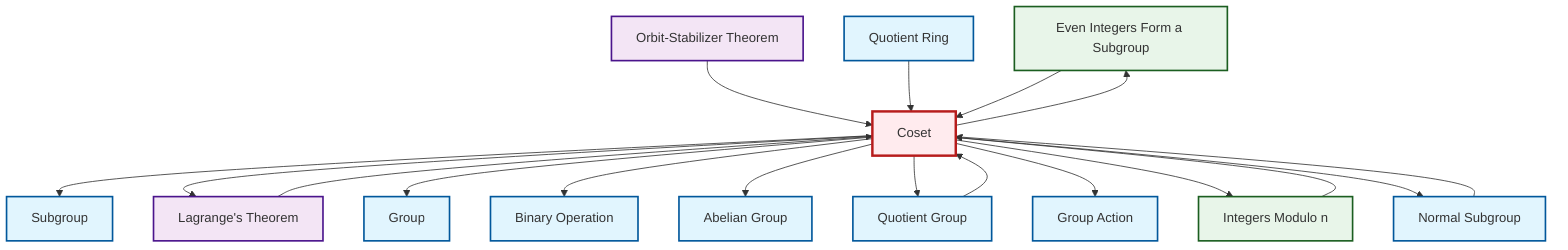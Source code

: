 graph TD
    classDef definition fill:#e1f5fe,stroke:#01579b,stroke-width:2px
    classDef theorem fill:#f3e5f5,stroke:#4a148c,stroke-width:2px
    classDef axiom fill:#fff3e0,stroke:#e65100,stroke-width:2px
    classDef example fill:#e8f5e9,stroke:#1b5e20,stroke-width:2px
    classDef current fill:#ffebee,stroke:#b71c1c,stroke-width:3px
    def-binary-operation["Binary Operation"]:::definition
    def-group-action["Group Action"]:::definition
    def-group["Group"]:::definition
    def-subgroup["Subgroup"]:::definition
    ex-even-integers-subgroup["Even Integers Form a Subgroup"]:::example
    def-coset["Coset"]:::definition
    def-normal-subgroup["Normal Subgroup"]:::definition
    thm-orbit-stabilizer["Orbit-Stabilizer Theorem"]:::theorem
    def-quotient-group["Quotient Group"]:::definition
    thm-lagrange["Lagrange's Theorem"]:::theorem
    ex-quotient-integers-mod-n["Integers Modulo n"]:::example
    def-abelian-group["Abelian Group"]:::definition
    def-quotient-ring["Quotient Ring"]:::definition
    thm-orbit-stabilizer --> def-coset
    ex-quotient-integers-mod-n --> def-coset
    def-coset --> def-subgroup
    def-normal-subgroup --> def-coset
    def-quotient-ring --> def-coset
    thm-lagrange --> def-coset
    def-coset --> thm-lagrange
    def-coset --> def-group
    def-coset --> def-binary-operation
    def-coset --> def-abelian-group
    def-coset --> def-quotient-group
    def-coset --> def-group-action
    def-coset --> ex-quotient-integers-mod-n
    ex-even-integers-subgroup --> def-coset
    def-quotient-group --> def-coset
    def-coset --> ex-even-integers-subgroup
    def-coset --> def-normal-subgroup
    class def-coset current